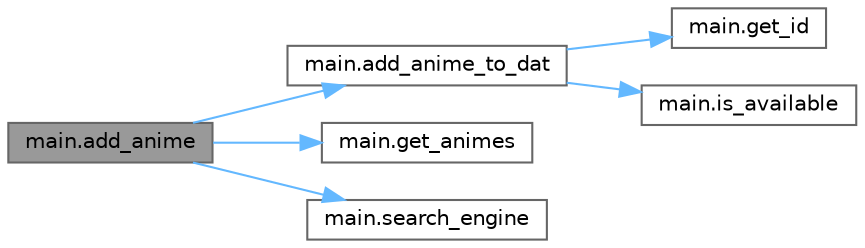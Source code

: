 digraph "main.add_anime"
{
 // LATEX_PDF_SIZE
  bgcolor="transparent";
  edge [fontname=Helvetica,fontsize=10,labelfontname=Helvetica,labelfontsize=10];
  node [fontname=Helvetica,fontsize=10,shape=box,height=0.2,width=0.4];
  rankdir="LR";
  Node1 [label="main.add_anime",height=0.2,width=0.4,color="gray40", fillcolor="grey60", style="filled", fontcolor="black",tooltip=" "];
  Node1 -> Node2 [color="steelblue1",style="solid"];
  Node2 [label="main.add_anime_to_dat",height=0.2,width=0.4,color="grey40", fillcolor="white", style="filled",URL="$d2/dc1/namespacemain.html#aebff84e3f39ceb37dd8e508ffdffe172",tooltip=" "];
  Node2 -> Node3 [color="steelblue1",style="solid"];
  Node3 [label="main.get_id",height=0.2,width=0.4,color="grey40", fillcolor="white", style="filled",URL="$d2/dc1/namespacemain.html#a1e678147cc6f539ad7102e8881661fb5",tooltip=" "];
  Node2 -> Node4 [color="steelblue1",style="solid"];
  Node4 [label="main.is_available",height=0.2,width=0.4,color="grey40", fillcolor="white", style="filled",URL="$d2/dc1/namespacemain.html#a1b371fe96a31980552b7e1108d5ca431",tooltip=" "];
  Node1 -> Node5 [color="steelblue1",style="solid"];
  Node5 [label="main.get_animes",height=0.2,width=0.4,color="grey40", fillcolor="white", style="filled",URL="$d2/dc1/namespacemain.html#a2ebcb898e3dfd47a5e02cb7239406593",tooltip=" "];
  Node1 -> Node6 [color="steelblue1",style="solid"];
  Node6 [label="main.search_engine",height=0.2,width=0.4,color="grey40", fillcolor="white", style="filled",URL="$d2/dc1/namespacemain.html#add3a50f5c34cd4fffb904a6a497b5e4f",tooltip=" "];
}
